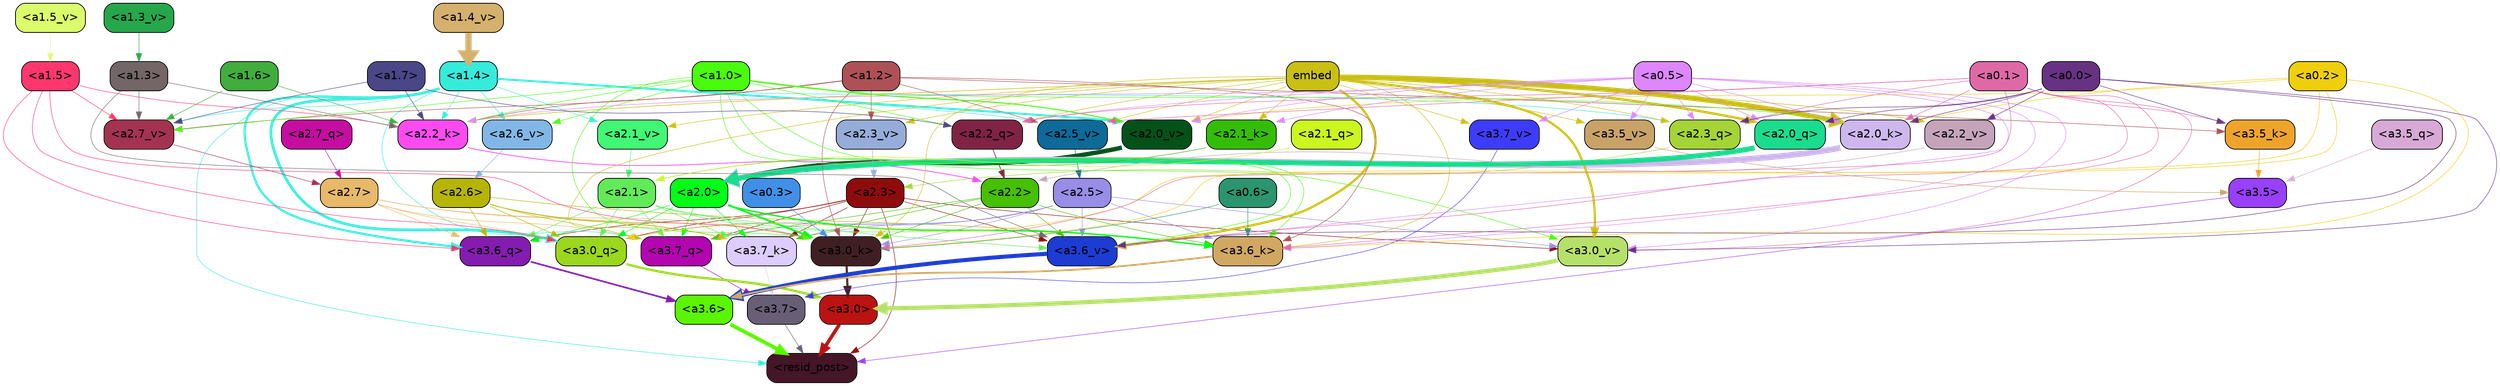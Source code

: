 strict digraph "" {
	graph [bgcolor=transparent,
		layout=dot,
		overlap=false,
		splines=true
	];
	"<a3.7>"	[color=black,
		fillcolor="#685f76",
		fontname=Helvetica,
		shape=box,
		style="filled, rounded"];
	"<resid_post>"	[color=black,
		fillcolor="#441627",
		fontname=Helvetica,
		shape=box,
		style="filled, rounded"];
	"<a3.7>" -> "<resid_post>"	[color="#685f76",
		penwidth=0.6];
	"<a3.6>"	[color=black,
		fillcolor="#5af502",
		fontname=Helvetica,
		shape=box,
		style="filled, rounded"];
	"<a3.6>" -> "<resid_post>"	[color="#5af502",
		penwidth=4.646730065345764];
	"<a3.5>"	[color=black,
		fillcolor="#9840fd",
		fontname=Helvetica,
		shape=box,
		style="filled, rounded"];
	"<a3.5>" -> "<resid_post>"	[color="#9840fd",
		penwidth=0.6];
	"<a3.0>"	[color=black,
		fillcolor="#bb1212",
		fontname=Helvetica,
		shape=box,
		style="filled, rounded"];
	"<a3.0>" -> "<resid_post>"	[color="#bb1212",
		penwidth=4.323132634162903];
	"<a2.3>"	[color=black,
		fillcolor="#8f0c0d",
		fontname=Helvetica,
		shape=box,
		style="filled, rounded"];
	"<a2.3>" -> "<resid_post>"	[color="#8f0c0d",
		penwidth=0.6];
	"<a3.7_q>"	[color=black,
		fillcolor="#b305b0",
		fontname=Helvetica,
		shape=box,
		style="filled, rounded"];
	"<a2.3>" -> "<a3.7_q>"	[color="#8f0c0d",
		penwidth=0.6];
	"<a3.6_q>"	[color=black,
		fillcolor="#841caf",
		fontname=Helvetica,
		shape=box,
		style="filled, rounded"];
	"<a2.3>" -> "<a3.6_q>"	[color="#8f0c0d",
		penwidth=0.6];
	"<a3.0_q>"	[color=black,
		fillcolor="#9ad71d",
		fontname=Helvetica,
		shape=box,
		style="filled, rounded"];
	"<a2.3>" -> "<a3.0_q>"	[color="#8f0c0d",
		penwidth=0.6];
	"<a3.7_k>"	[color=black,
		fillcolor="#dcccff",
		fontname=Helvetica,
		shape=box,
		style="filled, rounded"];
	"<a2.3>" -> "<a3.7_k>"	[color="#8f0c0d",
		penwidth=0.6];
	"<a3.0_k>"	[color=black,
		fillcolor="#401f23",
		fontname=Helvetica,
		shape=box,
		style="filled, rounded"];
	"<a2.3>" -> "<a3.0_k>"	[color="#8f0c0d",
		penwidth=0.6];
	"<a3.6_v>"	[color=black,
		fillcolor="#1c3cd4",
		fontname=Helvetica,
		shape=box,
		style="filled, rounded"];
	"<a2.3>" -> "<a3.6_v>"	[color="#8f0c0d",
		penwidth=0.6];
	"<a3.0_v>"	[color=black,
		fillcolor="#b6e169",
		fontname=Helvetica,
		shape=box,
		style="filled, rounded"];
	"<a2.3>" -> "<a3.0_v>"	[color="#8f0c0d",
		penwidth=0.6];
	"<a1.4>"	[color=black,
		fillcolor="#37ebda",
		fontname=Helvetica,
		shape=box,
		style="filled, rounded"];
	"<a1.4>" -> "<resid_post>"	[color="#37ebda",
		penwidth=0.6];
	"<a1.4>" -> "<a3.7_q>"	[color="#37ebda",
		penwidth=0.6];
	"<a1.4>" -> "<a3.6_q>"	[color="#37ebda",
		penwidth=2.700703263282776];
	"<a1.4>" -> "<a3.0_q>"	[color="#37ebda",
		penwidth=3.34255850315094];
	"<a2.3_q>"	[color=black,
		fillcolor="#a4d436",
		fontname=Helvetica,
		shape=box,
		style="filled, rounded"];
	"<a1.4>" -> "<a2.3_q>"	[color="#37ebda",
		penwidth=0.6];
	"<a2.2_k>"	[color=black,
		fillcolor="#fe4bf0",
		fontname=Helvetica,
		shape=box,
		style="filled, rounded"];
	"<a1.4>" -> "<a2.2_k>"	[color="#37ebda",
		penwidth=0.6];
	"<a2.7_v>"	[color=black,
		fillcolor="#a33350",
		fontname=Helvetica,
		shape=box,
		style="filled, rounded"];
	"<a1.4>" -> "<a2.7_v>"	[color="#37ebda",
		penwidth=0.6];
	"<a2.6_v>"	[color=black,
		fillcolor="#81b7e7",
		fontname=Helvetica,
		shape=box,
		style="filled, rounded"];
	"<a1.4>" -> "<a2.6_v>"	[color="#37ebda",
		penwidth=0.6];
	"<a2.5_v>"	[color=black,
		fillcolor="#0d6a99",
		fontname=Helvetica,
		shape=box,
		style="filled, rounded"];
	"<a1.4>" -> "<a2.5_v>"	[color="#37ebda",
		penwidth=0.6];
	"<a2.1_v>"	[color=black,
		fillcolor="#42f775",
		fontname=Helvetica,
		shape=box,
		style="filled, rounded"];
	"<a1.4>" -> "<a2.1_v>"	[color="#37ebda",
		penwidth=0.6];
	"<a2.0_v>"	[color=black,
		fillcolor="#045119",
		fontname=Helvetica,
		shape=box,
		style="filled, rounded"];
	"<a1.4>" -> "<a2.0_v>"	[color="#37ebda",
		penwidth=2.387977123260498];
	"<a3.7_q>" -> "<a3.7>"	[color="#b305b0",
		penwidth=0.6];
	"<a3.6_q>" -> "<a3.6>"	[color="#841caf",
		penwidth=2.03758105635643];
	"<a3.5_q>"	[color=black,
		fillcolor="#d8a9d6",
		fontname=Helvetica,
		shape=box,
		style="filled, rounded"];
	"<a3.5_q>" -> "<a3.5>"	[color="#d8a9d6",
		penwidth=0.6];
	"<a3.0_q>" -> "<a3.0>"	[color="#9ad71d",
		penwidth=2.8638100624084473];
	"<a3.7_k>" -> "<a3.7>"	[color="#dcccff",
		penwidth=0.6];
	"<a3.6_k>"	[color=black,
		fillcolor="#d1a862",
		fontname=Helvetica,
		shape=box,
		style="filled, rounded"];
	"<a3.6_k>" -> "<a3.6>"	[color="#d1a862",
		penwidth=2.174198240041733];
	"<a3.5_k>"	[color=black,
		fillcolor="#eea42b",
		fontname=Helvetica,
		shape=box,
		style="filled, rounded"];
	"<a3.5_k>" -> "<a3.5>"	[color="#eea42b",
		penwidth=0.6];
	"<a3.0_k>" -> "<a3.0>"	[color="#401f23",
		penwidth=2.6274144649505615];
	"<a3.7_v>"	[color=black,
		fillcolor="#3e3cfc",
		fontname=Helvetica,
		shape=box,
		style="filled, rounded"];
	"<a3.7_v>" -> "<a3.7>"	[color="#3e3cfc",
		penwidth=0.6];
	"<a3.6_v>" -> "<a3.6>"	[color="#1c3cd4",
		penwidth=5.002329230308533];
	"<a3.5_v>"	[color=black,
		fillcolor="#c9a268",
		fontname=Helvetica,
		shape=box,
		style="filled, rounded"];
	"<a3.5_v>" -> "<a3.5>"	[color="#c9a268",
		penwidth=0.6];
	"<a3.0_v>" -> "<a3.0>"	[color="#b6e169",
		penwidth=5.188832879066467];
	"<a2.7>"	[color=black,
		fillcolor="#e7b969",
		fontname=Helvetica,
		shape=box,
		style="filled, rounded"];
	"<a2.7>" -> "<a3.7_q>"	[color="#e7b969",
		penwidth=0.6];
	"<a2.7>" -> "<a3.6_q>"	[color="#e7b969",
		penwidth=0.6];
	"<a2.7>" -> "<a3.0_q>"	[color="#e7b969",
		penwidth=0.6];
	"<a2.7>" -> "<a3.7_k>"	[color="#e7b969",
		penwidth=0.6];
	"<a2.7>" -> "<a3.0_k>"	[color="#e7b969",
		penwidth=0.6];
	"<a2.6>"	[color=black,
		fillcolor="#b6b504",
		fontname=Helvetica,
		shape=box,
		style="filled, rounded"];
	"<a2.6>" -> "<a3.7_q>"	[color="#b6b504",
		penwidth=0.6];
	"<a2.6>" -> "<a3.6_q>"	[color="#b6b504",
		penwidth=0.6];
	"<a2.6>" -> "<a3.0_q>"	[color="#b6b504",
		penwidth=0.6];
	"<a2.6>" -> "<a3.7_k>"	[color="#b6b504",
		penwidth=0.6];
	"<a2.6>" -> "<a3.6_k>"	[color="#b6b504",
		penwidth=0.6];
	"<a2.6>" -> "<a3.0_k>"	[color="#b6b504",
		penwidth=0.6];
	"<a2.5>"	[color=black,
		fillcolor="#988de7",
		fontname=Helvetica,
		shape=box,
		style="filled, rounded"];
	"<a2.5>" -> "<a3.7_q>"	[color="#988de7",
		penwidth=0.6];
	"<a2.5>" -> "<a3.0_q>"	[color="#988de7",
		penwidth=0.6];
	"<a2.5>" -> "<a3.7_k>"	[color="#988de7",
		penwidth=0.6];
	"<a2.5>" -> "<a3.6_k>"	[color="#988de7",
		penwidth=0.6];
	"<a2.5>" -> "<a3.0_k>"	[color="#988de7",
		penwidth=0.6];
	"<a2.5>" -> "<a3.6_v>"	[color="#988de7",
		penwidth=0.6];
	"<a2.5>" -> "<a3.0_v>"	[color="#988de7",
		penwidth=0.6];
	"<a2.2>"	[color=black,
		fillcolor="#46c000",
		fontname=Helvetica,
		shape=box,
		style="filled, rounded"];
	"<a2.2>" -> "<a3.7_q>"	[color="#46c000",
		penwidth=0.6];
	"<a2.2>" -> "<a3.7_k>"	[color="#46c000",
		penwidth=0.6];
	"<a2.2>" -> "<a3.6_k>"	[color="#46c000",
		penwidth=0.6];
	"<a2.2>" -> "<a3.0_k>"	[color="#46c000",
		penwidth=0.6];
	"<a2.2>" -> "<a3.6_v>"	[color="#46c000",
		penwidth=0.6];
	"<a2.1>"	[color=black,
		fillcolor="#62eb58",
		fontname=Helvetica,
		shape=box,
		style="filled, rounded"];
	"<a2.1>" -> "<a3.7_q>"	[color="#62eb58",
		penwidth=0.6];
	"<a2.1>" -> "<a3.6_q>"	[color="#62eb58",
		penwidth=0.6];
	"<a2.1>" -> "<a3.0_q>"	[color="#62eb58",
		penwidth=0.6];
	"<a2.1>" -> "<a3.7_k>"	[color="#62eb58",
		penwidth=0.6];
	"<a2.1>" -> "<a3.6_k>"	[color="#62eb58",
		penwidth=0.6];
	"<a2.1>" -> "<a3.0_k>"	[color="#62eb58",
		penwidth=0.6];
	"<a2.1>" -> "<a3.6_v>"	[color="#62eb58",
		penwidth=0.6];
	"<a2.0>"	[color=black,
		fillcolor="#00fe17",
		fontname=Helvetica,
		shape=box,
		style="filled, rounded"];
	"<a2.0>" -> "<a3.7_q>"	[color="#00fe17",
		penwidth=0.6];
	"<a2.0>" -> "<a3.6_q>"	[color="#00fe17",
		penwidth=0.6];
	"<a2.0>" -> "<a3.0_q>"	[color="#00fe17",
		penwidth=0.6];
	"<a2.0>" -> "<a3.7_k>"	[color="#00fe17",
		penwidth=0.6];
	"<a2.0>" -> "<a3.6_k>"	[color="#00fe17",
		penwidth=1.6454488784074783];
	"<a2.0>" -> "<a3.0_k>"	[color="#00fe17",
		penwidth=2.2218968719244003];
	"<a1.5>"	[color=black,
		fillcolor="#ff376e",
		fontname=Helvetica,
		shape=box,
		style="filled, rounded"];
	"<a1.5>" -> "<a3.6_q>"	[color="#ff376e",
		penwidth=0.6];
	"<a1.5>" -> "<a3.0_q>"	[color="#ff376e",
		penwidth=0.6];
	"<a1.5>" -> "<a3.0_k>"	[color="#ff376e",
		penwidth=0.6];
	"<a1.5>" -> "<a2.2_k>"	[color="#ff376e",
		penwidth=0.6];
	"<a1.5>" -> "<a2.7_v>"	[color="#ff376e",
		penwidth=0.6];
	"<a0.2>"	[color=black,
		fillcolor="#efcf0b",
		fontname=Helvetica,
		shape=box,
		style="filled, rounded"];
	"<a0.2>" -> "<a3.0_q>"	[color="#efcf0b",
		penwidth=0.6];
	"<a0.2>" -> "<a3.6_k>"	[color="#efcf0b",
		penwidth=0.6];
	"<a0.2>" -> "<a3.0_k>"	[color="#efcf0b",
		penwidth=0.6];
	"<a2.0_k>"	[color=black,
		fillcolor="#ceb7ed",
		fontname=Helvetica,
		shape=box,
		style="filled, rounded"];
	"<a0.2>" -> "<a2.0_k>"	[color="#efcf0b",
		penwidth=0.6];
	"<a0.2>" -> "<a2.0_v>"	[color="#efcf0b",
		penwidth=0.6];
	embed	[color=black,
		fillcolor="#cabf13",
		fontname=Helvetica,
		shape=box,
		style="filled, rounded"];
	embed -> "<a3.7_k>"	[color="#cabf13",
		penwidth=0.6];
	embed -> "<a3.6_k>"	[color="#cabf13",
		penwidth=0.6];
	embed -> "<a3.0_k>"	[color="#cabf13",
		penwidth=0.6];
	embed -> "<a3.7_v>"	[color="#cabf13",
		penwidth=0.6];
	embed -> "<a3.6_v>"	[color="#cabf13",
		penwidth=2.8301228284835815];
	embed -> "<a3.5_v>"	[color="#cabf13",
		penwidth=0.6];
	embed -> "<a3.0_v>"	[color="#cabf13",
		penwidth=2.7660785913467407];
	embed -> "<a2.3_q>"	[color="#cabf13",
		penwidth=0.6];
	"<a2.2_q>"	[color=black,
		fillcolor="#802345",
		fontname=Helvetica,
		shape=box,
		style="filled, rounded"];
	embed -> "<a2.2_q>"	[color="#cabf13",
		penwidth=0.6];
	"<a2.0_q>"	[color=black,
		fillcolor="#19dc8e",
		fontname=Helvetica,
		shape=box,
		style="filled, rounded"];
	embed -> "<a2.0_q>"	[color="#cabf13",
		penwidth=2.918822765350342];
	embed -> "<a2.2_k>"	[color="#cabf13",
		penwidth=0.7099294662475586];
	"<a2.1_k>"	[color=black,
		fillcolor="#34bd06",
		fontname=Helvetica,
		shape=box,
		style="filled, rounded"];
	embed -> "<a2.1_k>"	[color="#cabf13",
		penwidth=0.6];
	embed -> "<a2.0_k>"	[color="#cabf13",
		penwidth=6.075345039367676];
	embed -> "<a2.5_v>"	[color="#cabf13",
		penwidth=0.6];
	"<a2.3_v>"	[color=black,
		fillcolor="#96add9",
		fontname=Helvetica,
		shape=box,
		style="filled, rounded"];
	embed -> "<a2.3_v>"	[color="#cabf13",
		penwidth=0.6];
	"<a2.2_v>"	[color=black,
		fillcolor="#c5a4ba",
		fontname=Helvetica,
		shape=box,
		style="filled, rounded"];
	embed -> "<a2.2_v>"	[color="#cabf13",
		penwidth=0.6909599304199219];
	embed -> "<a2.1_v>"	[color="#cabf13",
		penwidth=0.6];
	embed -> "<a2.0_v>"	[color="#cabf13",
		penwidth=0.6];
	"<a1.2>"	[color=black,
		fillcolor="#ad5156",
		fontname=Helvetica,
		shape=box,
		style="filled, rounded"];
	"<a1.2>" -> "<a3.6_k>"	[color="#ad5156",
		penwidth=0.6];
	"<a1.2>" -> "<a3.5_k>"	[color="#ad5156",
		penwidth=0.6];
	"<a1.2>" -> "<a3.0_k>"	[color="#ad5156",
		penwidth=0.6];
	"<a1.2>" -> "<a2.2_k>"	[color="#ad5156",
		penwidth=0.6];
	"<a1.2>" -> "<a2.7_v>"	[color="#ad5156",
		penwidth=0.6];
	"<a1.2>" -> "<a2.5_v>"	[color="#ad5156",
		penwidth=0.6];
	"<a1.2>" -> "<a2.3_v>"	[color="#ad5156",
		penwidth=0.6];
	"<a1.0>"	[color=black,
		fillcolor="#49fc0e",
		fontname=Helvetica,
		shape=box,
		style="filled, rounded"];
	"<a1.0>" -> "<a3.6_k>"	[color="#49fc0e",
		penwidth=0.6];
	"<a1.0>" -> "<a3.0_k>"	[color="#49fc0e",
		penwidth=0.6];
	"<a1.0>" -> "<a3.6_v>"	[color="#49fc0e",
		penwidth=0.6];
	"<a1.0>" -> "<a3.0_v>"	[color="#49fc0e",
		penwidth=0.6];
	"<a1.0>" -> "<a2.2_q>"	[color="#49fc0e",
		penwidth=0.6];
	"<a1.0>" -> "<a2.2_k>"	[color="#49fc0e",
		penwidth=0.6];
	"<a1.0>" -> "<a2.0_k>"	[color="#49fc0e",
		penwidth=0.6];
	"<a1.0>" -> "<a2.7_v>"	[color="#49fc0e",
		penwidth=0.6];
	"<a1.0>" -> "<a2.6_v>"	[color="#49fc0e",
		penwidth=0.6];
	"<a1.0>" -> "<a2.0_v>"	[color="#49fc0e",
		penwidth=1.2435333728790283];
	"<a0.6>"	[color=black,
		fillcolor="#2b9570",
		fontname=Helvetica,
		shape=box,
		style="filled, rounded"];
	"<a0.6>" -> "<a3.6_k>"	[color="#2b9570",
		penwidth=0.6];
	"<a0.6>" -> "<a3.0_k>"	[color="#2b9570",
		penwidth=0.6];
	"<a0.5>"	[color=black,
		fillcolor="#dd86fd",
		fontname=Helvetica,
		shape=box,
		style="filled, rounded"];
	"<a0.5>" -> "<a3.6_k>"	[color="#dd86fd",
		penwidth=0.6];
	"<a0.5>" -> "<a3.7_v>"	[color="#dd86fd",
		penwidth=0.6];
	"<a0.5>" -> "<a3.6_v>"	[color="#dd86fd",
		penwidth=0.6];
	"<a0.5>" -> "<a3.5_v>"	[color="#dd86fd",
		penwidth=0.6];
	"<a0.5>" -> "<a3.0_v>"	[color="#dd86fd",
		penwidth=0.6124261617660522];
	"<a0.5>" -> "<a2.3_q>"	[color="#dd86fd",
		penwidth=0.6];
	"<a0.5>" -> "<a2.2_q>"	[color="#dd86fd",
		penwidth=0.6];
	"<a0.5>" -> "<a2.0_q>"	[color="#dd86fd",
		penwidth=0.6];
	"<a0.5>" -> "<a2.2_k>"	[color="#dd86fd",
		penwidth=0.6];
	"<a0.5>" -> "<a2.1_k>"	[color="#dd86fd",
		penwidth=0.6];
	"<a0.5>" -> "<a2.0_k>"	[color="#dd86fd",
		penwidth=0.6112704277038574];
	"<a0.5>" -> "<a2.0_v>"	[color="#dd86fd",
		penwidth=0.6];
	"<a0.1>"	[color=black,
		fillcolor="#df69a7",
		fontname=Helvetica,
		shape=box,
		style="filled, rounded"];
	"<a0.1>" -> "<a3.6_k>"	[color="#df69a7",
		penwidth=0.6];
	"<a0.1>" -> "<a3.5_k>"	[color="#df69a7",
		penwidth=0.6];
	"<a0.1>" -> "<a3.0_k>"	[color="#df69a7",
		penwidth=0.6];
	"<a0.1>" -> "<a3.6_v>"	[color="#df69a7",
		penwidth=0.6];
	"<a0.1>" -> "<a3.0_v>"	[color="#df69a7",
		penwidth=0.6];
	"<a0.1>" -> "<a2.3_q>"	[color="#df69a7",
		penwidth=0.6];
	"<a0.1>" -> "<a2.2_q>"	[color="#df69a7",
		penwidth=0.6];
	"<a0.1>" -> "<a2.0_k>"	[color="#df69a7",
		penwidth=0.6];
	"<a0.1>" -> "<a2.5_v>"	[color="#df69a7",
		penwidth=0.6];
	"<a0.0>"	[color=black,
		fillcolor="#683283",
		fontname=Helvetica,
		shape=box,
		style="filled, rounded"];
	"<a0.0>" -> "<a3.5_k>"	[color="#683283",
		penwidth=0.6];
	"<a0.0>" -> "<a3.6_v>"	[color="#683283",
		penwidth=0.6];
	"<a0.0>" -> "<a3.0_v>"	[color="#683283",
		penwidth=0.6];
	"<a0.0>" -> "<a2.3_q>"	[color="#683283",
		penwidth=0.6];
	"<a0.0>" -> "<a2.0_q>"	[color="#683283",
		penwidth=0.6];
	"<a0.0>" -> "<a2.0_k>"	[color="#683283",
		penwidth=0.6];
	"<a0.0>" -> "<a2.2_v>"	[color="#683283",
		penwidth=0.6];
	"<a0.3>"	[color=black,
		fillcolor="#4190e7",
		fontname=Helvetica,
		shape=box,
		style="filled, rounded"];
	"<a0.3>" -> "<a3.0_k>"	[color="#4190e7",
		penwidth=0.6];
	"<a1.3>"	[color=black,
		fillcolor="#746666",
		fontname=Helvetica,
		shape=box,
		style="filled, rounded"];
	"<a1.3>" -> "<a3.6_v>"	[color="#746666",
		penwidth=0.6];
	"<a1.3>" -> "<a2.2_k>"	[color="#746666",
		penwidth=0.6];
	"<a1.3>" -> "<a2.7_v>"	[color="#746666",
		penwidth=0.6];
	"<a2.7_q>"	[color=black,
		fillcolor="#c50da0",
		fontname=Helvetica,
		shape=box,
		style="filled, rounded"];
	"<a2.7_q>" -> "<a2.7>"	[color="#c50da0",
		penwidth=0.6];
	"<a2.3_q>" -> "<a2.3>"	[color="#a4d436",
		penwidth=0.6];
	"<a2.2_q>" -> "<a2.2>"	[color="#802345",
		penwidth=0.8114519119262695];
	"<a2.1_q>"	[color=black,
		fillcolor="#cbf620",
		fontname=Helvetica,
		shape=box,
		style="filled, rounded"];
	"<a2.1_q>" -> "<a2.1>"	[color="#cbf620",
		penwidth=0.6];
	"<a2.0_q>" -> "<a2.0>"	[color="#19dc8e",
		penwidth=6.2323237657547];
	"<a2.2_k>" -> "<a2.2>"	[color="#fe4bf0",
		penwidth=0.9331893920898438];
	"<a2.1_k>" -> "<a2.1>"	[color="#34bd06",
		penwidth=0.6];
	"<a2.0_k>" -> "<a2.0>"	[color="#ceb7ed",
		penwidth=7.158664226531982];
	"<a2.7_v>" -> "<a2.7>"	[color="#a33350",
		penwidth=0.6];
	"<a2.6_v>" -> "<a2.6>"	[color="#81b7e7",
		penwidth=0.6];
	"<a2.5_v>" -> "<a2.5>"	[color="#0d6a99",
		penwidth=0.6657319068908691];
	"<a2.3_v>" -> "<a2.3>"	[color="#96add9",
		penwidth=0.6];
	"<a2.2_v>" -> "<a2.2>"	[color="#c5a4ba",
		penwidth=0.6];
	"<a2.1_v>" -> "<a2.1>"	[color="#42f775",
		penwidth=0.6];
	"<a2.0_v>" -> "<a2.0>"	[color="#045119",
		penwidth=5.380099236965179];
	"<a1.7>"	[color=black,
		fillcolor="#494787",
		fontname=Helvetica,
		shape=box,
		style="filled, rounded"];
	"<a1.7>" -> "<a2.2_q>"	[color="#494787",
		penwidth=0.6];
	"<a1.7>" -> "<a2.2_k>"	[color="#494787",
		penwidth=0.6];
	"<a1.7>" -> "<a2.7_v>"	[color="#494787",
		penwidth=0.6];
	"<a1.6>"	[color=black,
		fillcolor="#40ad3d",
		fontname=Helvetica,
		shape=box,
		style="filled, rounded"];
	"<a1.6>" -> "<a2.2_k>"	[color="#40ad3d",
		penwidth=0.6];
	"<a1.6>" -> "<a2.7_v>"	[color="#40ad3d",
		penwidth=0.6];
	"<a1.5_v>"	[color=black,
		fillcolor="#dbfc6b",
		fontname=Helvetica,
		shape=box,
		style="filled, rounded"];
	"<a1.5_v>" -> "<a1.5>"	[color="#dbfc6b",
		penwidth=0.6];
	"<a1.4_v>"	[color=black,
		fillcolor="#d5b16d",
		fontname=Helvetica,
		shape=box,
		style="filled, rounded"];
	"<a1.4_v>" -> "<a1.4>"	[color="#d5b16d",
		penwidth=7.649995803833008];
	"<a1.3_v>"	[color=black,
		fillcolor="#26a74b",
		fontname=Helvetica,
		shape=box,
		style="filled, rounded"];
	"<a1.3_v>" -> "<a1.3>"	[color="#26a74b",
		penwidth=0.6];
}
